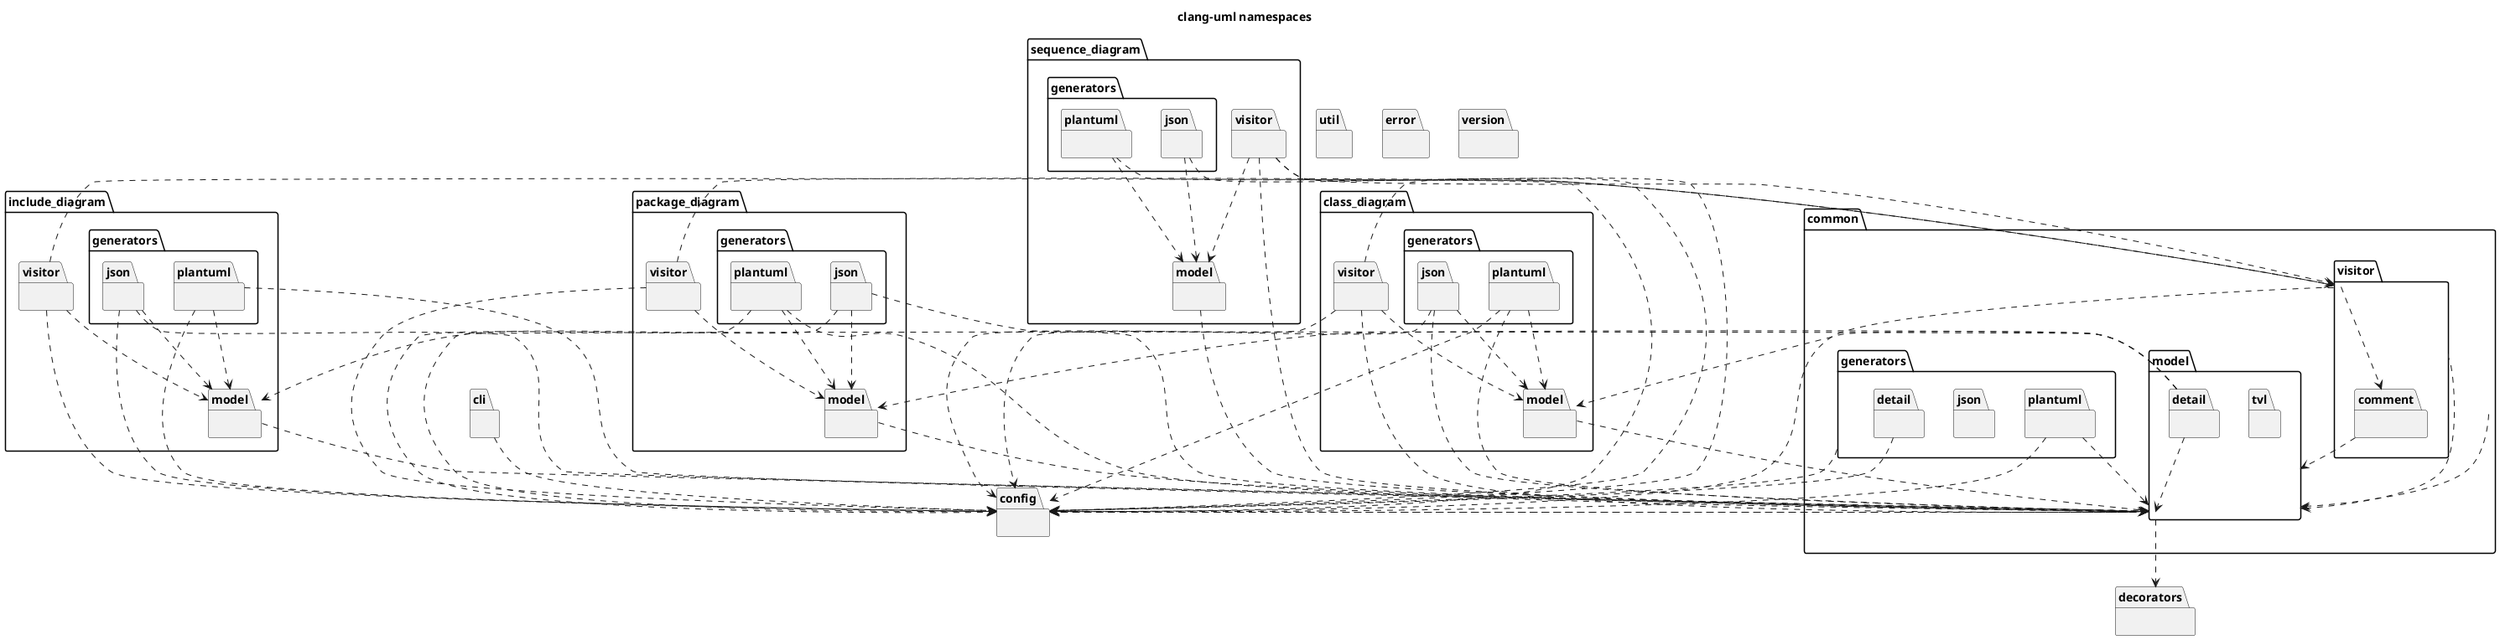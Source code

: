 @startuml
title clang-uml namespaces
package [common] as C_0000316605034920222648 [[https://github.com/bkryza/clang-uml/blob/b74bdab7857376d2095452368a8c88870b8ee2c5/src/common/model/enums.h#L22{common}]] {
package [model] as C_0000083721806430512831 [[https://github.com/bkryza/clang-uml/blob/b74bdab7857376d2095452368a8c88870b8ee2c5/src/common/model/enums.h#L22{model}]] {
package [tvl] as C_0000936037314056452055 [[https://github.com/bkryza/clang-uml/blob/b74bdab7857376d2095452368a8c88870b8ee2c5/src/common/model/tvl.h#L23{tvl}]] {
}
package [detail] as C_0001274949469918086018 [[https://github.com/bkryza/clang-uml/blob/b74bdab7857376d2095452368a8c88870b8ee2c5/src/common/model/diagram_filter.h#L39{detail}]] {
}
}
package [generators] as C_0001127696046613471321 [[https://github.com/bkryza/clang-uml/blob/b74bdab7857376d2095452368a8c88870b8ee2c5/src/common/generators/plantuml/generator.h#L35{generators}]] {
package [plantuml] as C_0000111902384185473339 [[https://github.com/bkryza/clang-uml/blob/b74bdab7857376d2095452368a8c88870b8ee2c5/src/common/generators/plantuml/generator.h#L35{plantuml}]] {
}
package [json] as C_0000000403049897446113 [[https://github.com/bkryza/clang-uml/blob/b74bdab7857376d2095452368a8c88870b8ee2c5/src/common/generators/json/generator.h#L46{json}]] {
}
package [detail] as C_0000123223292427653878 [[https://github.com/bkryza/clang-uml/blob/b74bdab7857376d2095452368a8c88870b8ee2c5/src/common/generators/generators.cc#L58{detail}]] {
}
}
package [visitor] as C_0002059309769421024048 [[https://github.com/bkryza/clang-uml/blob/b74bdab7857376d2095452368a8c88870b8ee2c5/src/common/visitor/comment/comment_visitor.h#L25{visitor}]] {
package [comment] as C_0000508260900986041225 [[https://github.com/bkryza/clang-uml/blob/b74bdab7857376d2095452368a8c88870b8ee2c5/src/common/visitor/comment/comment_visitor.h#L25{comment}]] {
}
}
}
package [decorators] as C_0001358647710369908591 [[https://github.com/bkryza/clang-uml/blob/b74bdab7857376d2095452368a8c88870b8ee2c5/src/decorators/decorators.h#L28{decorators}]] {
}
package [util] as C_0000380105997601720363 [[https://github.com/bkryza/clang-uml/blob/b74bdab7857376d2095452368a8c88870b8ee2c5/src/util/util.h#L55{util}]] {
}
package [sequence_diagram] as C_0001521862840957629236 [[https://github.com/bkryza/clang-uml/blob/b74bdab7857376d2095452368a8c88870b8ee2c5/src/sequence_diagram/model/participant.h#L27{sequence_diagram}]] {
package [model] as C_0002206969880830639264 [[https://github.com/bkryza/clang-uml/blob/b74bdab7857376d2095452368a8c88870b8ee2c5/src/sequence_diagram/model/participant.h#L27{model}]] {
}
package [visitor] as C_0000351520758190157237 [[https://github.com/bkryza/clang-uml/blob/b74bdab7857376d2095452368a8c88870b8ee2c5/src/sequence_diagram/visitor/call_expression_context.h#L29{visitor}]] {
}
package [generators] as C_0001816110126439728844 [[https://github.com/bkryza/clang-uml/blob/b74bdab7857376d2095452368a8c88870b8ee2c5/src/sequence_diagram/generators/plantuml/sequence_diagram_generator.h#L35{generators}]] {
package [plantuml] as C_0000512747459624305096 [[https://github.com/bkryza/clang-uml/blob/b74bdab7857376d2095452368a8c88870b8ee2c5/src/sequence_diagram/generators/plantuml/sequence_diagram_generator.h#L36{plantuml}]] {
}
package [json] as C_0002175731064921249807 [[https://github.com/bkryza/clang-uml/blob/b74bdab7857376d2095452368a8c88870b8ee2c5/src/sequence_diagram/generators/json/sequence_diagram_generator.h#L33{json}]] {
}
}
}
package [class_diagram] as C_0002240167036201725606 [[https://github.com/bkryza/clang-uml/blob/b74bdab7857376d2095452368a8c88870b8ee2c5/src/class_diagram/model/class_element.h#L27{class_diagram}]] {
package [model] as C_0000897124234964432620 [[https://github.com/bkryza/clang-uml/blob/b74bdab7857376d2095452368a8c88870b8ee2c5/src/class_diagram/model/class_element.h#L27{model}]] {
}
package [visitor] as C_0001862217944346803827 [[https://github.com/bkryza/clang-uml/blob/b74bdab7857376d2095452368a8c88870b8ee2c5/src/class_diagram/visitor/translation_unit_visitor.h#L37{visitor}]] {
}
package [generators] as C_0001202809603534656108 [[https://github.com/bkryza/clang-uml/blob/b74bdab7857376d2095452368a8c88870b8ee2c5/src/class_diagram/generators/json/class_diagram_generator.h#L41{generators}]] {
package [json] as C_0000606738738474715449 [[https://github.com/bkryza/clang-uml/blob/b74bdab7857376d2095452368a8c88870b8ee2c5/src/class_diagram/generators/json/class_diagram_generator.h#L42{json}]] {
}
package [plantuml] as C_0002128240368383142789 [[https://github.com/bkryza/clang-uml/blob/b74bdab7857376d2095452368a8c88870b8ee2c5/src/class_diagram/generators/plantuml/class_diagram_generator.h#L41{plantuml}]] {
}
}
}
package [config] as C_0000111389493058790497 [[https://github.com/bkryza/clang-uml/blob/b74bdab7857376d2095452368a8c88870b8ee2c5/src/config/option.h#L24{config}]] {
}
package [include_diagram] as C_0002289677368446195616 [[https://github.com/bkryza/clang-uml/blob/b74bdab7857376d2095452368a8c88870b8ee2c5/src/include_diagram/model/diagram.h#L28{include_diagram}]] {
package [model] as C_0000545328881104248214 [[https://github.com/bkryza/clang-uml/blob/b74bdab7857376d2095452368a8c88870b8ee2c5/src/include_diagram/model/diagram.h#L28{model}]] {
}
package [visitor] as C_0000299757823634161563 [[https://github.com/bkryza/clang-uml/blob/b74bdab7857376d2095452368a8c88870b8ee2c5/src/include_diagram/visitor/translation_unit_visitor.h#L36{visitor}]] {
}
package [generators] as C_0001148912745423261924 [[https://github.com/bkryza/clang-uml/blob/b74bdab7857376d2095452368a8c88870b8ee2c5/src/include_diagram/generators/plantuml/include_diagram_generator.h#L36{generators}]] {
package [plantuml] as C_0000274252102389770815 [[https://github.com/bkryza/clang-uml/blob/b74bdab7857376d2095452368a8c88870b8ee2c5/src/include_diagram/generators/plantuml/include_diagram_generator.h#L37{plantuml}]] {
}
package [json] as C_0000480100890906360347 [[https://github.com/bkryza/clang-uml/blob/b74bdab7857376d2095452368a8c88870b8ee2c5/src/include_diagram/generators/json/include_diagram_generator.h#L37{json}]] {
}
}
}
package [package_diagram] as C_0001176715616702819073 [[https://github.com/bkryza/clang-uml/blob/b74bdab7857376d2095452368a8c88870b8ee2c5/src/package_diagram/model/diagram.h#L26{package_diagram}]] {
package [model] as C_0001569810617781744082 [[https://github.com/bkryza/clang-uml/blob/b74bdab7857376d2095452368a8c88870b8ee2c5/src/package_diagram/model/diagram.h#L26{model}]] {
}
package [visitor] as C_0000183895282854293183 [[https://github.com/bkryza/clang-uml/blob/b74bdab7857376d2095452368a8c88870b8ee2c5/src/package_diagram/visitor/translation_unit_visitor.h#L34{visitor}]] {
}
package [generators] as C_0000377372199728063954 [[https://github.com/bkryza/clang-uml/blob/b74bdab7857376d2095452368a8c88870b8ee2c5/src/package_diagram/generators/plantuml/package_diagram_generator.h#L36{generators}]] {
package [plantuml] as C_0001356326401335373458 [[https://github.com/bkryza/clang-uml/blob/b74bdab7857376d2095452368a8c88870b8ee2c5/src/package_diagram/generators/plantuml/package_diagram_generator.h#L37{plantuml}]] {
}
package [json] as C_0000285232181091440649 [[https://github.com/bkryza/clang-uml/blob/b74bdab7857376d2095452368a8c88870b8ee2c5/src/package_diagram/generators/json/package_diagram_generator.h#L37{json}]] {
}
}
}
package [error] as C_0000285917217607590446 [[https://github.com/bkryza/clang-uml/blob/b74bdab7857376d2095452368a8c88870b8ee2c5/src/util/error.h#L22{error}]] {
}
package [version] as C_0000025366518309775258 [[https://github.com/bkryza/clang-uml/blob/b74bdab7857376d2095452368a8c88870b8ee2c5/debug/src/version/version.h#L20{version}]] {
}
package [cli] as C_0001260703306241669209 [[https://github.com/bkryza/clang-uml/blob/b74bdab7857376d2095452368a8c88870b8ee2c5/src/cli/cli_handler.h#L27{cli}]] {
}
C_0000316605034920222648 ..> C_0000083721806430512831
C_0000083721806430512831 ..> C_0001358647710369908591
C_0000083721806430512831 ..> C_0000111389493058790497
C_0001274949469918086018 ..> C_0000083721806430512831
C_0001274949469918086018 ..> C_0000897124234964432620
C_0001274949469918086018 ..> C_0001569810617781744082
C_0001274949469918086018 ..> C_0000545328881104248214
C_0001127696046613471321 ..> C_0000111389493058790497
C_0000111902384185473339 ..> C_0000083721806430512831
C_0000111902384185473339 ..> C_0000111389493058790497
C_0000123223292427653878 ..> C_0000111389493058790497
C_0002059309769421024048 ..> C_0000111389493058790497
C_0002059309769421024048 ..> C_0000083721806430512831
C_0002059309769421024048 ..> C_0000508260900986041225
C_0000508260900986041225 ..> C_0000083721806430512831
C_0002206969880830639264 ..> C_0000083721806430512831
C_0000351520758190157237 ..> C_0002206969880830639264
C_0000351520758190157237 ..> C_0000111389493058790497
C_0000351520758190157237 ..> C_0000083721806430512831
C_0000351520758190157237 ..> C_0002059309769421024048
C_0000512747459624305096 ..> C_0000111389493058790497
C_0000512747459624305096 ..> C_0002206969880830639264
C_0002175731064921249807 ..> C_0000111389493058790497
C_0002175731064921249807 ..> C_0002206969880830639264
C_0000897124234964432620 ..> C_0000083721806430512831
C_0001862217944346803827 ..> C_0000897124234964432620
C_0001862217944346803827 ..> C_0000111389493058790497
C_0001862217944346803827 ..> C_0000083721806430512831
C_0001862217944346803827 ..> C_0002059309769421024048
C_0000606738738474715449 ..> C_0000111389493058790497
C_0000606738738474715449 ..> C_0000897124234964432620
C_0000606738738474715449 ..> C_0000083721806430512831
C_0002128240368383142789 ..> C_0000111389493058790497
C_0002128240368383142789 ..> C_0000897124234964432620
C_0002128240368383142789 ..> C_0000083721806430512831
C_0000111389493058790497 ..> C_0000083721806430512831
C_0000545328881104248214 ..> C_0000083721806430512831
C_0000299757823634161563 ..> C_0000545328881104248214
C_0000299757823634161563 ..> C_0000111389493058790497
C_0000299757823634161563 ..> C_0002059309769421024048
C_0000274252102389770815 ..> C_0000111389493058790497
C_0000274252102389770815 ..> C_0000545328881104248214
C_0000274252102389770815 ..> C_0000083721806430512831
C_0000480100890906360347 ..> C_0000111389493058790497
C_0000480100890906360347 ..> C_0000545328881104248214
C_0000480100890906360347 ..> C_0000083721806430512831
C_0001569810617781744082 ..> C_0000083721806430512831
C_0000183895282854293183 ..> C_0001569810617781744082
C_0000183895282854293183 ..> C_0000111389493058790497
C_0000183895282854293183 ..> C_0002059309769421024048
C_0001356326401335373458 ..> C_0000111389493058790497
C_0001356326401335373458 ..> C_0001569810617781744082
C_0001356326401335373458 ..> C_0000083721806430512831
C_0000285232181091440649 ..> C_0000111389493058790497
C_0000285232181091440649 ..> C_0001569810617781744082
C_0000285232181091440649 ..> C_0000083721806430512831
C_0001260703306241669209 ..> C_0000111389493058790497

'Generated with clang-uml, version 0.3.4-2-gc91fe43
'LLVM version Ubuntu clang version 15.0.6
@enduml
